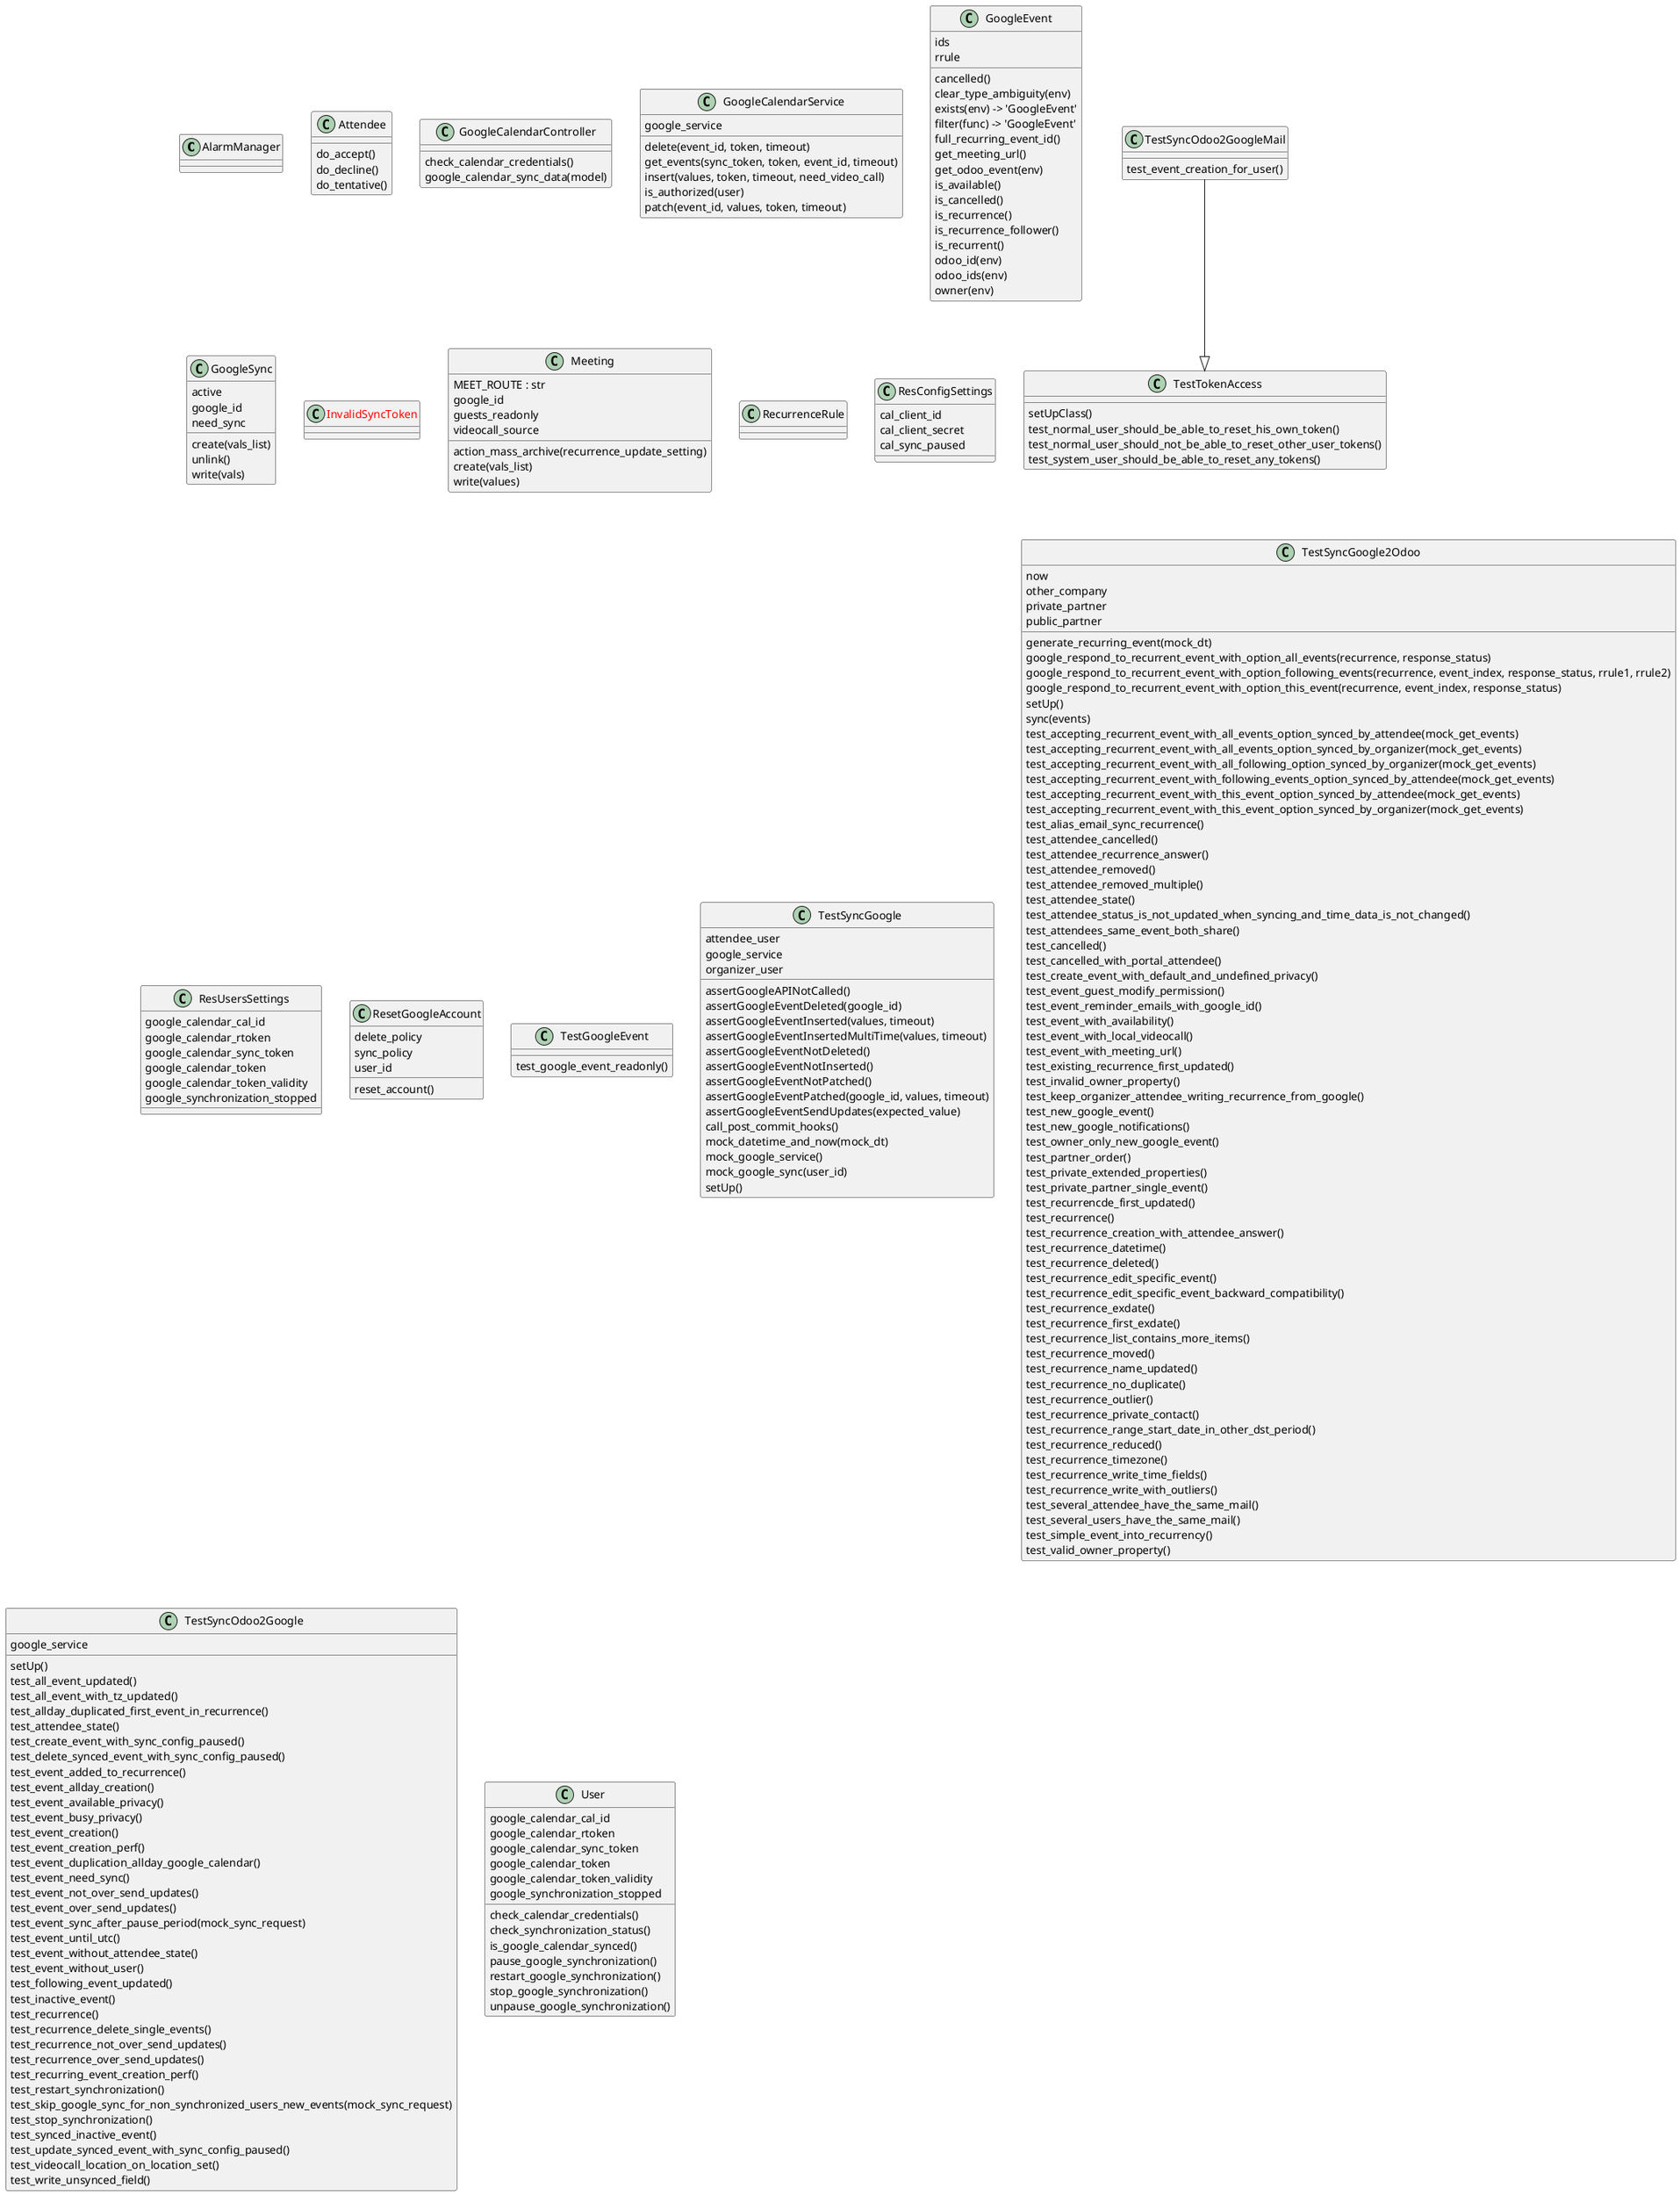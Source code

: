 @startuml classes_google_calendar
set namespaceSeparator none
class "AlarmManager" as odoo_src.odoo.addons.google_calendar.models.calendar_alarm_manager.AlarmManager {
}
class "Attendee" as odoo_src.odoo.addons.google_calendar.models.calendar_attendee.Attendee {
  do_accept()
  do_decline()
  do_tentative()
}
class "GoogleCalendarController" as odoo_src.odoo.addons.google_calendar.controllers.main.GoogleCalendarController {
  check_calendar_credentials()
  google_calendar_sync_data(model)
}
class "GoogleCalendarService" as odoo_src.odoo.addons.google_calendar.utils.google_calendar.GoogleCalendarService {
  google_service
  delete(event_id, token, timeout)
  get_events(sync_token, token, event_id, timeout)
  insert(values, token, timeout, need_video_call)
  is_authorized(user)
  patch(event_id, values, token, timeout)
}
class "GoogleEvent" as odoo_src.odoo.addons.google_calendar.utils.google_event.GoogleEvent {
  ids
  rrule
  cancelled()
  clear_type_ambiguity(env)
  exists(env) -> 'GoogleEvent'
  filter(func) -> 'GoogleEvent'
  full_recurring_event_id()
  get_meeting_url()
  get_odoo_event(env)
  is_available()
  is_cancelled()
  is_recurrence()
  is_recurrence_follower()
  is_recurrent()
  odoo_id(env)
  odoo_ids(env)
  owner(env)
}
class "GoogleSync" as odoo_src.odoo.addons.google_calendar.models.google_sync.GoogleSync {
  active
  google_id
  need_sync
  create(vals_list)
  unlink()
  write(vals)
}
class "<color:red>InvalidSyncToken</color>" as odoo_src.odoo.addons.google_calendar.utils.google_calendar.InvalidSyncToken {
}
class "Meeting" as odoo_src.odoo.addons.google_calendar.models.calendar.Meeting {
  MEET_ROUTE : str
  google_id
  guests_readonly
  videocall_source
  action_mass_archive(recurrence_update_setting)
  create(vals_list)
  write(values)
}
class "RecurrenceRule" as odoo_src.odoo.addons.google_calendar.models.calendar_recurrence_rule.RecurrenceRule {
}
class "ResConfigSettings" as odoo_src.odoo.addons.google_calendar.models.res_config_settings.ResConfigSettings {
  cal_client_id
  cal_client_secret
  cal_sync_paused
}
class "ResUsersSettings" as odoo_src.odoo.addons.google_calendar.models.res_users_settings.ResUsersSettings {
  google_calendar_cal_id
  google_calendar_rtoken
  google_calendar_sync_token
  google_calendar_token
  google_calendar_token_validity
  google_synchronization_stopped
}
class "ResetGoogleAccount" as odoo_src.odoo.addons.google_calendar.wizard.reset_account.ResetGoogleAccount {
  delete_policy
  sync_policy
  user_id
  reset_account()
}
class "TestGoogleEvent" as odoo_src.odoo.addons.google_calendar.tests.test_google_event.TestGoogleEvent {
  test_google_event_readonly()
}
class "TestSyncGoogle" as odoo_src.odoo.addons.google_calendar.tests.test_sync_common.TestSyncGoogle {
  attendee_user
  google_service
  organizer_user
  assertGoogleAPINotCalled()
  assertGoogleEventDeleted(google_id)
  assertGoogleEventInserted(values, timeout)
  assertGoogleEventInsertedMultiTime(values, timeout)
  assertGoogleEventNotDeleted()
  assertGoogleEventNotInserted()
  assertGoogleEventNotPatched()
  assertGoogleEventPatched(google_id, values, timeout)
  assertGoogleEventSendUpdates(expected_value)
  call_post_commit_hooks()
  mock_datetime_and_now(mock_dt)
  mock_google_service()
  mock_google_sync(user_id)
  setUp()
}
class "TestSyncGoogle2Odoo" as odoo_src.odoo.addons.google_calendar.tests.test_sync_google2odoo.TestSyncGoogle2Odoo {
  now
  other_company
  private_partner
  public_partner
  generate_recurring_event(mock_dt)
  google_respond_to_recurrent_event_with_option_all_events(recurrence, response_status)
  google_respond_to_recurrent_event_with_option_following_events(recurrence, event_index, response_status, rrule1, rrule2)
  google_respond_to_recurrent_event_with_option_this_event(recurrence, event_index, response_status)
  setUp()
  sync(events)
  test_accepting_recurrent_event_with_all_events_option_synced_by_attendee(mock_get_events)
  test_accepting_recurrent_event_with_all_events_option_synced_by_organizer(mock_get_events)
  test_accepting_recurrent_event_with_all_following_option_synced_by_organizer(mock_get_events)
  test_accepting_recurrent_event_with_following_events_option_synced_by_attendee(mock_get_events)
  test_accepting_recurrent_event_with_this_event_option_synced_by_attendee(mock_get_events)
  test_accepting_recurrent_event_with_this_event_option_synced_by_organizer(mock_get_events)
  test_alias_email_sync_recurrence()
  test_attendee_cancelled()
  test_attendee_recurrence_answer()
  test_attendee_removed()
  test_attendee_removed_multiple()
  test_attendee_state()
  test_attendee_status_is_not_updated_when_syncing_and_time_data_is_not_changed()
  test_attendees_same_event_both_share()
  test_cancelled()
  test_cancelled_with_portal_attendee()
  test_create_event_with_default_and_undefined_privacy()
  test_event_guest_modify_permission()
  test_event_reminder_emails_with_google_id()
  test_event_with_availability()
  test_event_with_local_videocall()
  test_event_with_meeting_url()
  test_existing_recurrence_first_updated()
  test_invalid_owner_property()
  test_keep_organizer_attendee_writing_recurrence_from_google()
  test_new_google_event()
  test_new_google_notifications()
  test_owner_only_new_google_event()
  test_partner_order()
  test_private_extended_properties()
  test_private_partner_single_event()
  test_recurrencde_first_updated()
  test_recurrence()
  test_recurrence_creation_with_attendee_answer()
  test_recurrence_datetime()
  test_recurrence_deleted()
  test_recurrence_edit_specific_event()
  test_recurrence_edit_specific_event_backward_compatibility()
  test_recurrence_exdate()
  test_recurrence_first_exdate()
  test_recurrence_list_contains_more_items()
  test_recurrence_moved()
  test_recurrence_name_updated()
  test_recurrence_no_duplicate()
  test_recurrence_outlier()
  test_recurrence_private_contact()
  test_recurrence_range_start_date_in_other_dst_period()
  test_recurrence_reduced()
  test_recurrence_timezone()
  test_recurrence_write_time_fields()
  test_recurrence_write_with_outliers()
  test_several_attendee_have_the_same_mail()
  test_several_users_have_the_same_mail()
  test_simple_event_into_recurrency()
  test_valid_owner_property()
}
class "TestSyncOdoo2Google" as odoo_src.odoo.addons.google_calendar.tests.test_sync_odoo2google.TestSyncOdoo2Google {
  google_service
  setUp()
  test_all_event_updated()
  test_all_event_with_tz_updated()
  test_allday_duplicated_first_event_in_recurrence()
  test_attendee_state()
  test_create_event_with_sync_config_paused()
  test_delete_synced_event_with_sync_config_paused()
  test_event_added_to_recurrence()
  test_event_allday_creation()
  test_event_available_privacy()
  test_event_busy_privacy()
  test_event_creation()
  test_event_creation_perf()
  test_event_duplication_allday_google_calendar()
  test_event_need_sync()
  test_event_not_over_send_updates()
  test_event_over_send_updates()
  test_event_sync_after_pause_period(mock_sync_request)
  test_event_until_utc()
  test_event_without_attendee_state()
  test_event_without_user()
  test_following_event_updated()
  test_inactive_event()
  test_recurrence()
  test_recurrence_delete_single_events()
  test_recurrence_not_over_send_updates()
  test_recurrence_over_send_updates()
  test_recurring_event_creation_perf()
  test_restart_synchronization()
  test_skip_google_sync_for_non_synchronized_users_new_events(mock_sync_request)
  test_stop_synchronization()
  test_synced_inactive_event()
  test_update_synced_event_with_sync_config_paused()
  test_videocall_location_on_location_set()
  test_write_unsynced_field()
}
class "TestSyncOdoo2GoogleMail" as odoo_src.odoo.addons.google_calendar.tests.test_sync_odoo2google.TestSyncOdoo2GoogleMail {
  test_event_creation_for_user()
}
class "TestTokenAccess" as odoo_src.odoo.addons.google_calendar.tests.test_token_access.TestTokenAccess {
  setUpClass()
  test_normal_user_should_be_able_to_reset_his_own_token()
  test_normal_user_should_not_be_able_to_reset_other_user_tokens()
  test_system_user_should_be_able_to_reset_any_tokens()
}
class "User" as odoo_src.odoo.addons.google_calendar.models.res_users.User {
  google_calendar_cal_id
  google_calendar_rtoken
  google_calendar_sync_token
  google_calendar_token
  google_calendar_token_validity
  google_synchronization_stopped
  check_calendar_credentials()
  check_synchronization_status()
  is_google_calendar_synced()
  pause_google_synchronization()
  restart_google_synchronization()
  stop_google_synchronization()
  unpause_google_synchronization()
}
odoo_src.odoo.addons.google_calendar.tests.test_sync_odoo2google.TestSyncOdoo2GoogleMail --|> odoo_src.odoo.addons.google_calendar.tests.test_token_access.TestTokenAccess
@enduml
